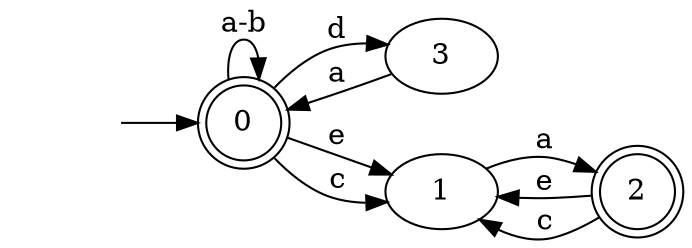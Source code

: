 digraph Automaton {
  rankdir = LR;
0 [shape=doublecircle]; 
  initial [shape=plaintext,label=""];
  initial -> 0
  0 -> 3 [label="d"];
  0 -> 0 [label="a-b"];
  0 -> 1 [label="e"];
  0 -> 1 [label="c"];
node [shape=circle];
  1 -> 2 [label="a"];
2 [shape=doublecircle]; 
  2 -> 1 [label="e"];
  2 -> 1 [label="c"];
node [shape=circle];
  3 -> 0 [label="a"];
}

